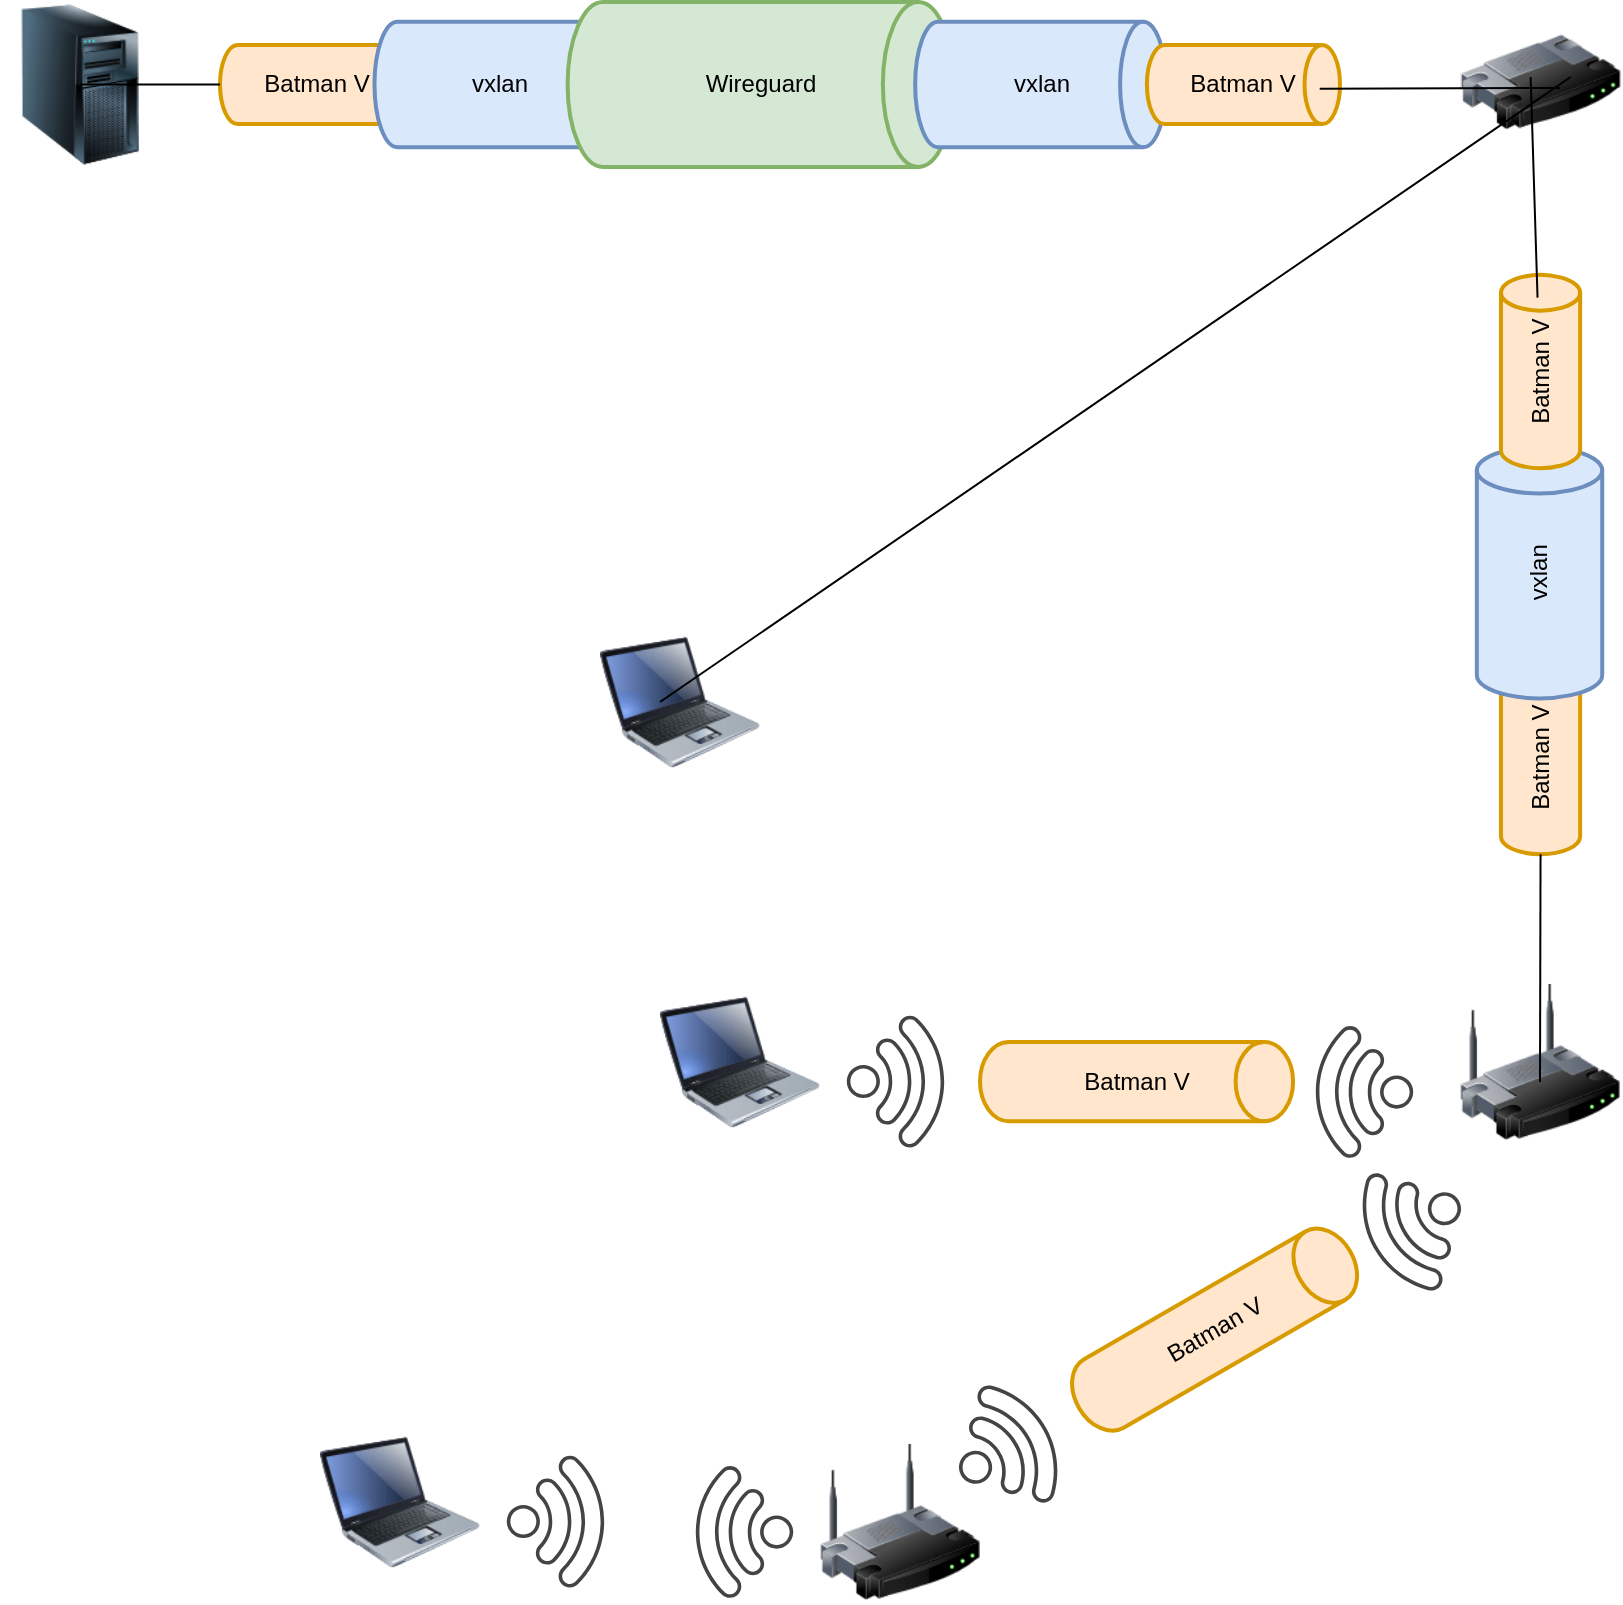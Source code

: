 <mxfile version="14.6.1" type="github">
  <diagram id="gHFNYnrsrtrEeCh-4cgK" name="Page-1">
    <mxGraphModel dx="1635" dy="877" grid="1" gridSize="10" guides="1" tooltips="1" connect="1" arrows="1" fold="1" page="1" pageScale="1" pageWidth="850" pageHeight="1100" math="0" shadow="0">
      <root>
        <mxCell id="0" />
        <mxCell id="1" parent="0" />
        <mxCell id="oYDoOZac3hvdo6MkUvr5-17" value="" style="group" parent="1" vertex="1" connectable="0">
          <mxGeometry x="140" y="160" width="560" height="82.5" as="geometry" />
        </mxCell>
        <mxCell id="oYDoOZac3hvdo6MkUvr5-16" value="Batman V" style="strokeWidth=2;html=1;shape=mxgraph.flowchart.direct_data;whiteSpace=wrap;fillColor=#ffe6cc;strokeColor=#d79b00;" parent="oYDoOZac3hvdo6MkUvr5-17" vertex="1">
          <mxGeometry y="21.45" width="96.552" height="39.6" as="geometry" />
        </mxCell>
        <mxCell id="oYDoOZac3hvdo6MkUvr5-14" value="vxlan" style="strokeWidth=2;html=1;shape=mxgraph.flowchart.direct_data;whiteSpace=wrap;fillColor=#dae8fc;strokeColor=#6c8ebf;" parent="oYDoOZac3hvdo6MkUvr5-17" vertex="1">
          <mxGeometry x="77.241" y="9.9" width="125.517" height="62.7" as="geometry" />
        </mxCell>
        <mxCell id="oYDoOZac3hvdo6MkUvr5-8" value="Wireguard" style="strokeWidth=2;html=1;shape=mxgraph.flowchart.direct_data;whiteSpace=wrap;fillColor=#d5e8d4;strokeColor=#82b366;" parent="oYDoOZac3hvdo6MkUvr5-17" vertex="1">
          <mxGeometry x="173.793" width="193.103" height="82.5" as="geometry" />
        </mxCell>
        <mxCell id="oYDoOZac3hvdo6MkUvr5-10" value="vxlan" style="strokeWidth=2;html=1;shape=mxgraph.flowchart.direct_data;whiteSpace=wrap;fillColor=#dae8fc;strokeColor=#6c8ebf;" parent="oYDoOZac3hvdo6MkUvr5-17" vertex="1">
          <mxGeometry x="347.586" y="9.9" width="125.517" height="62.7" as="geometry" />
        </mxCell>
        <mxCell id="oYDoOZac3hvdo6MkUvr5-13" value="Batman V" style="strokeWidth=2;html=1;shape=mxgraph.flowchart.direct_data;whiteSpace=wrap;fillColor=#ffe6cc;strokeColor=#d79b00;" parent="oYDoOZac3hvdo6MkUvr5-17" vertex="1">
          <mxGeometry x="463.448" y="21.45" width="96.552" height="39.6" as="geometry" />
        </mxCell>
        <mxCell id="oYDoOZac3hvdo6MkUvr5-20" value="" style="image;html=1;image=img/lib/clip_art/computers/Server_Tower_128x128.png" parent="1" vertex="1">
          <mxGeometry x="30" y="161.25" width="80" height="80" as="geometry" />
        </mxCell>
        <mxCell id="oYDoOZac3hvdo6MkUvr5-22" value="" style="endArrow=none;html=1;exitX=0;exitY=0.5;exitDx=0;exitDy=0;exitPerimeter=0;entryX=0.5;entryY=0.5;entryDx=0;entryDy=0;entryPerimeter=0;" parent="1" source="oYDoOZac3hvdo6MkUvr5-16" target="oYDoOZac3hvdo6MkUvr5-20" edge="1">
          <mxGeometry width="50" height="50" relative="1" as="geometry">
            <mxPoint x="400" y="470" as="sourcePoint" />
            <mxPoint x="130" y="350" as="targetPoint" />
          </mxGeometry>
        </mxCell>
        <mxCell id="8HptM5nIuK6zuVoR04j4-1" value="" style="image;html=1;image=img/lib/clip_art/networking/Wireless_Router_128x128.png" vertex="1" parent="1">
          <mxGeometry x="760" y="650" width="80" height="80" as="geometry" />
        </mxCell>
        <mxCell id="8HptM5nIuK6zuVoR04j4-8" value="" style="image;html=1;image=img/lib/clip_art/networking/Router_128x128.png" vertex="1" parent="1">
          <mxGeometry x="760.28" y="160" width="80" height="80" as="geometry" />
        </mxCell>
        <mxCell id="8HptM5nIuK6zuVoR04j4-9" value="" style="image;html=1;image=img/lib/clip_art/computers/Laptop_128x128.png" vertex="1" parent="1">
          <mxGeometry x="330" y="470" width="80" height="80" as="geometry" />
        </mxCell>
        <mxCell id="8HptM5nIuK6zuVoR04j4-11" value="" style="endArrow=none;html=1;exitX=0.375;exitY=0.5;exitDx=0;exitDy=0;exitPerimeter=0;entryX=0.688;entryY=0.469;entryDx=0;entryDy=0;entryPerimeter=0;" edge="1" parent="1" source="8HptM5nIuK6zuVoR04j4-9" target="8HptM5nIuK6zuVoR04j4-8">
          <mxGeometry width="50" height="50" relative="1" as="geometry">
            <mxPoint x="160" y="550" as="sourcePoint" />
            <mxPoint x="660" y="360" as="targetPoint" />
          </mxGeometry>
        </mxCell>
        <mxCell id="8HptM5nIuK6zuVoR04j4-13" value="" style="group;rotation=-90;" vertex="1" connectable="0" parent="1">
          <mxGeometry x="655" y="410" width="290" height="62.7" as="geometry" />
        </mxCell>
        <mxCell id="8HptM5nIuK6zuVoR04j4-14" value="Batman V" style="strokeWidth=2;html=1;shape=mxgraph.flowchart.direct_data;whiteSpace=wrap;fillColor=#ffe6cc;strokeColor=#d79b00;rotation=-90;" vertex="1" parent="8HptM5nIuK6zuVoR04j4-13">
          <mxGeometry x="97" y="108" width="96.552" height="39.6" as="geometry" />
        </mxCell>
        <mxCell id="8HptM5nIuK6zuVoR04j4-15" value="vxlan" style="strokeWidth=2;html=1;shape=mxgraph.flowchart.direct_data;whiteSpace=wrap;fillColor=#dae8fc;strokeColor=#6c8ebf;rotation=-90;" vertex="1" parent="8HptM5nIuK6zuVoR04j4-13">
          <mxGeometry x="82" y="4" width="125.517" height="62.7" as="geometry" />
        </mxCell>
        <mxCell id="8HptM5nIuK6zuVoR04j4-16" value="Batman V" style="strokeWidth=2;html=1;shape=mxgraph.flowchart.direct_data;whiteSpace=wrap;fillColor=#ffe6cc;strokeColor=#d79b00;rotation=-90;" vertex="1" parent="8HptM5nIuK6zuVoR04j4-13">
          <mxGeometry x="97" y="-85" width="96.552" height="39.6" as="geometry" />
        </mxCell>
        <mxCell id="8HptM5nIuK6zuVoR04j4-17" value="" style="endArrow=none;html=1;entryX=0;entryY=0.5;entryDx=0;entryDy=0;entryPerimeter=0;" edge="1" parent="1" target="8HptM5nIuK6zuVoR04j4-14">
          <mxGeometry width="50" height="50" relative="1" as="geometry">
            <mxPoint x="800" y="700" as="sourcePoint" />
            <mxPoint x="350" y="670" as="targetPoint" />
          </mxGeometry>
        </mxCell>
        <mxCell id="8HptM5nIuK6zuVoR04j4-18" value="" style="endArrow=none;html=1;exitX=0.883;exitY=0.462;exitDx=0;exitDy=0;exitPerimeter=0;entryX=0.438;entryY=0.469;entryDx=0;entryDy=0;entryPerimeter=0;" edge="1" parent="1" source="8HptM5nIuK6zuVoR04j4-16" target="8HptM5nIuK6zuVoR04j4-8">
          <mxGeometry width="50" height="50" relative="1" as="geometry">
            <mxPoint x="420" y="630" as="sourcePoint" />
            <mxPoint x="660" y="360" as="targetPoint" />
          </mxGeometry>
        </mxCell>
        <mxCell id="8HptM5nIuK6zuVoR04j4-19" value="" style="image;html=1;image=img/lib/clip_art/computers/Laptop_128x128.png" vertex="1" parent="1">
          <mxGeometry x="360" y="650" width="80" height="80" as="geometry" />
        </mxCell>
        <mxCell id="8HptM5nIuK6zuVoR04j4-27" value="" style="image;html=1;image=img/lib/clip_art/networking/Wireless_Router_128x128.png" vertex="1" parent="1">
          <mxGeometry x="440" y="880" width="80" height="80" as="geometry" />
        </mxCell>
        <mxCell id="8HptM5nIuK6zuVoR04j4-29" value="" style="group" vertex="1" connectable="0" parent="1">
          <mxGeometry x="449.645" y="664.445" width="290.711" height="75.911" as="geometry" />
        </mxCell>
        <mxCell id="8HptM5nIuK6zuVoR04j4-20" value="Batman V" style="strokeWidth=2;html=1;shape=mxgraph.flowchart.direct_data;whiteSpace=wrap;fillColor=#ffe6cc;strokeColor=#d79b00;rotation=0;" vertex="1" parent="8HptM5nIuK6zuVoR04j4-29">
          <mxGeometry x="70.355" y="15.555" width="156.55" height="39.6" as="geometry" />
        </mxCell>
        <mxCell id="8HptM5nIuK6zuVoR04j4-25" value="" style="pointerEvents=1;shadow=0;dashed=0;html=1;strokeColor=none;fillColor=#434445;aspect=fixed;labelPosition=center;verticalLabelPosition=bottom;verticalAlign=top;align=center;outlineConnect=0;shape=mxgraph.vvd.wi_fi;rotation=45;" vertex="1" parent="8HptM5nIuK6zuVoR04j4-29">
          <mxGeometry x="10.355" y="10.355" width="50" height="50" as="geometry" />
        </mxCell>
        <mxCell id="8HptM5nIuK6zuVoR04j4-26" value="" style="pointerEvents=1;shadow=0;dashed=0;html=1;strokeColor=none;fillColor=#434445;aspect=fixed;labelPosition=center;verticalLabelPosition=bottom;verticalAlign=top;align=center;outlineConnect=0;shape=mxgraph.vvd.wi_fi;rotation=-135;" vertex="1" parent="8HptM5nIuK6zuVoR04j4-29">
          <mxGeometry x="230.355" y="15.555" width="50" height="50" as="geometry" />
        </mxCell>
        <mxCell id="8HptM5nIuK6zuVoR04j4-30" value="" style="group;rotation=-30;" vertex="1" connectable="0" parent="1">
          <mxGeometry x="490.005" y="790.005" width="290.711" height="75.911" as="geometry" />
        </mxCell>
        <mxCell id="8HptM5nIuK6zuVoR04j4-31" value="Batman V" style="strokeWidth=2;html=1;shape=mxgraph.flowchart.direct_data;whiteSpace=wrap;fillColor=#ffe6cc;strokeColor=#d79b00;rotation=-30;" vertex="1" parent="8HptM5nIuK6zuVoR04j4-30">
          <mxGeometry x="69" y="14" width="156.55" height="39.6" as="geometry" />
        </mxCell>
        <mxCell id="8HptM5nIuK6zuVoR04j4-32" value="" style="pointerEvents=1;shadow=0;dashed=0;html=1;strokeColor=none;fillColor=#434445;aspect=fixed;labelPosition=center;verticalLabelPosition=bottom;verticalAlign=top;align=center;outlineConnect=0;shape=mxgraph.vvd.wi_fi;rotation=15;" vertex="1" parent="8HptM5nIuK6zuVoR04j4-30">
          <mxGeometry x="23" y="66" width="50" height="50" as="geometry" />
        </mxCell>
        <mxCell id="8HptM5nIuK6zuVoR04j4-33" value="" style="pointerEvents=1;shadow=0;dashed=0;html=1;strokeColor=none;fillColor=#434445;aspect=fixed;labelPosition=center;verticalLabelPosition=bottom;verticalAlign=top;align=center;outlineConnect=0;shape=mxgraph.vvd.wi_fi;rotation=-165;" vertex="1" parent="8HptM5nIuK6zuVoR04j4-30">
          <mxGeometry x="217" y="-40" width="50" height="50" as="geometry" />
        </mxCell>
        <mxCell id="8HptM5nIuK6zuVoR04j4-34" value="" style="image;html=1;image=img/lib/clip_art/computers/Laptop_128x128.png" vertex="1" parent="1">
          <mxGeometry x="190" y="870" width="80" height="80" as="geometry" />
        </mxCell>
        <mxCell id="8HptM5nIuK6zuVoR04j4-36" value="" style="pointerEvents=1;shadow=0;dashed=0;html=1;strokeColor=none;fillColor=#434445;aspect=fixed;labelPosition=center;verticalLabelPosition=bottom;verticalAlign=top;align=center;outlineConnect=0;shape=mxgraph.vvd.wi_fi;rotation=45;" vertex="1" parent="1">
          <mxGeometry x="290" y="894.8" width="50" height="50" as="geometry" />
        </mxCell>
        <mxCell id="8HptM5nIuK6zuVoR04j4-37" value="" style="pointerEvents=1;shadow=0;dashed=0;html=1;strokeColor=none;fillColor=#434445;aspect=fixed;labelPosition=center;verticalLabelPosition=bottom;verticalAlign=top;align=center;outlineConnect=0;shape=mxgraph.vvd.wi_fi;rotation=-135;" vertex="1" parent="1">
          <mxGeometry x="370" y="900" width="50" height="50" as="geometry" />
        </mxCell>
        <mxCell id="8HptM5nIuK6zuVoR04j4-38" value="" style="endArrow=none;html=1;exitX=0.895;exitY=0.553;exitDx=0;exitDy=0;exitPerimeter=0;" edge="1" parent="1" source="oYDoOZac3hvdo6MkUvr5-13">
          <mxGeometry width="50" height="50" relative="1" as="geometry">
            <mxPoint x="210" y="440" as="sourcePoint" />
            <mxPoint x="810" y="203" as="targetPoint" />
          </mxGeometry>
        </mxCell>
      </root>
    </mxGraphModel>
  </diagram>
</mxfile>
